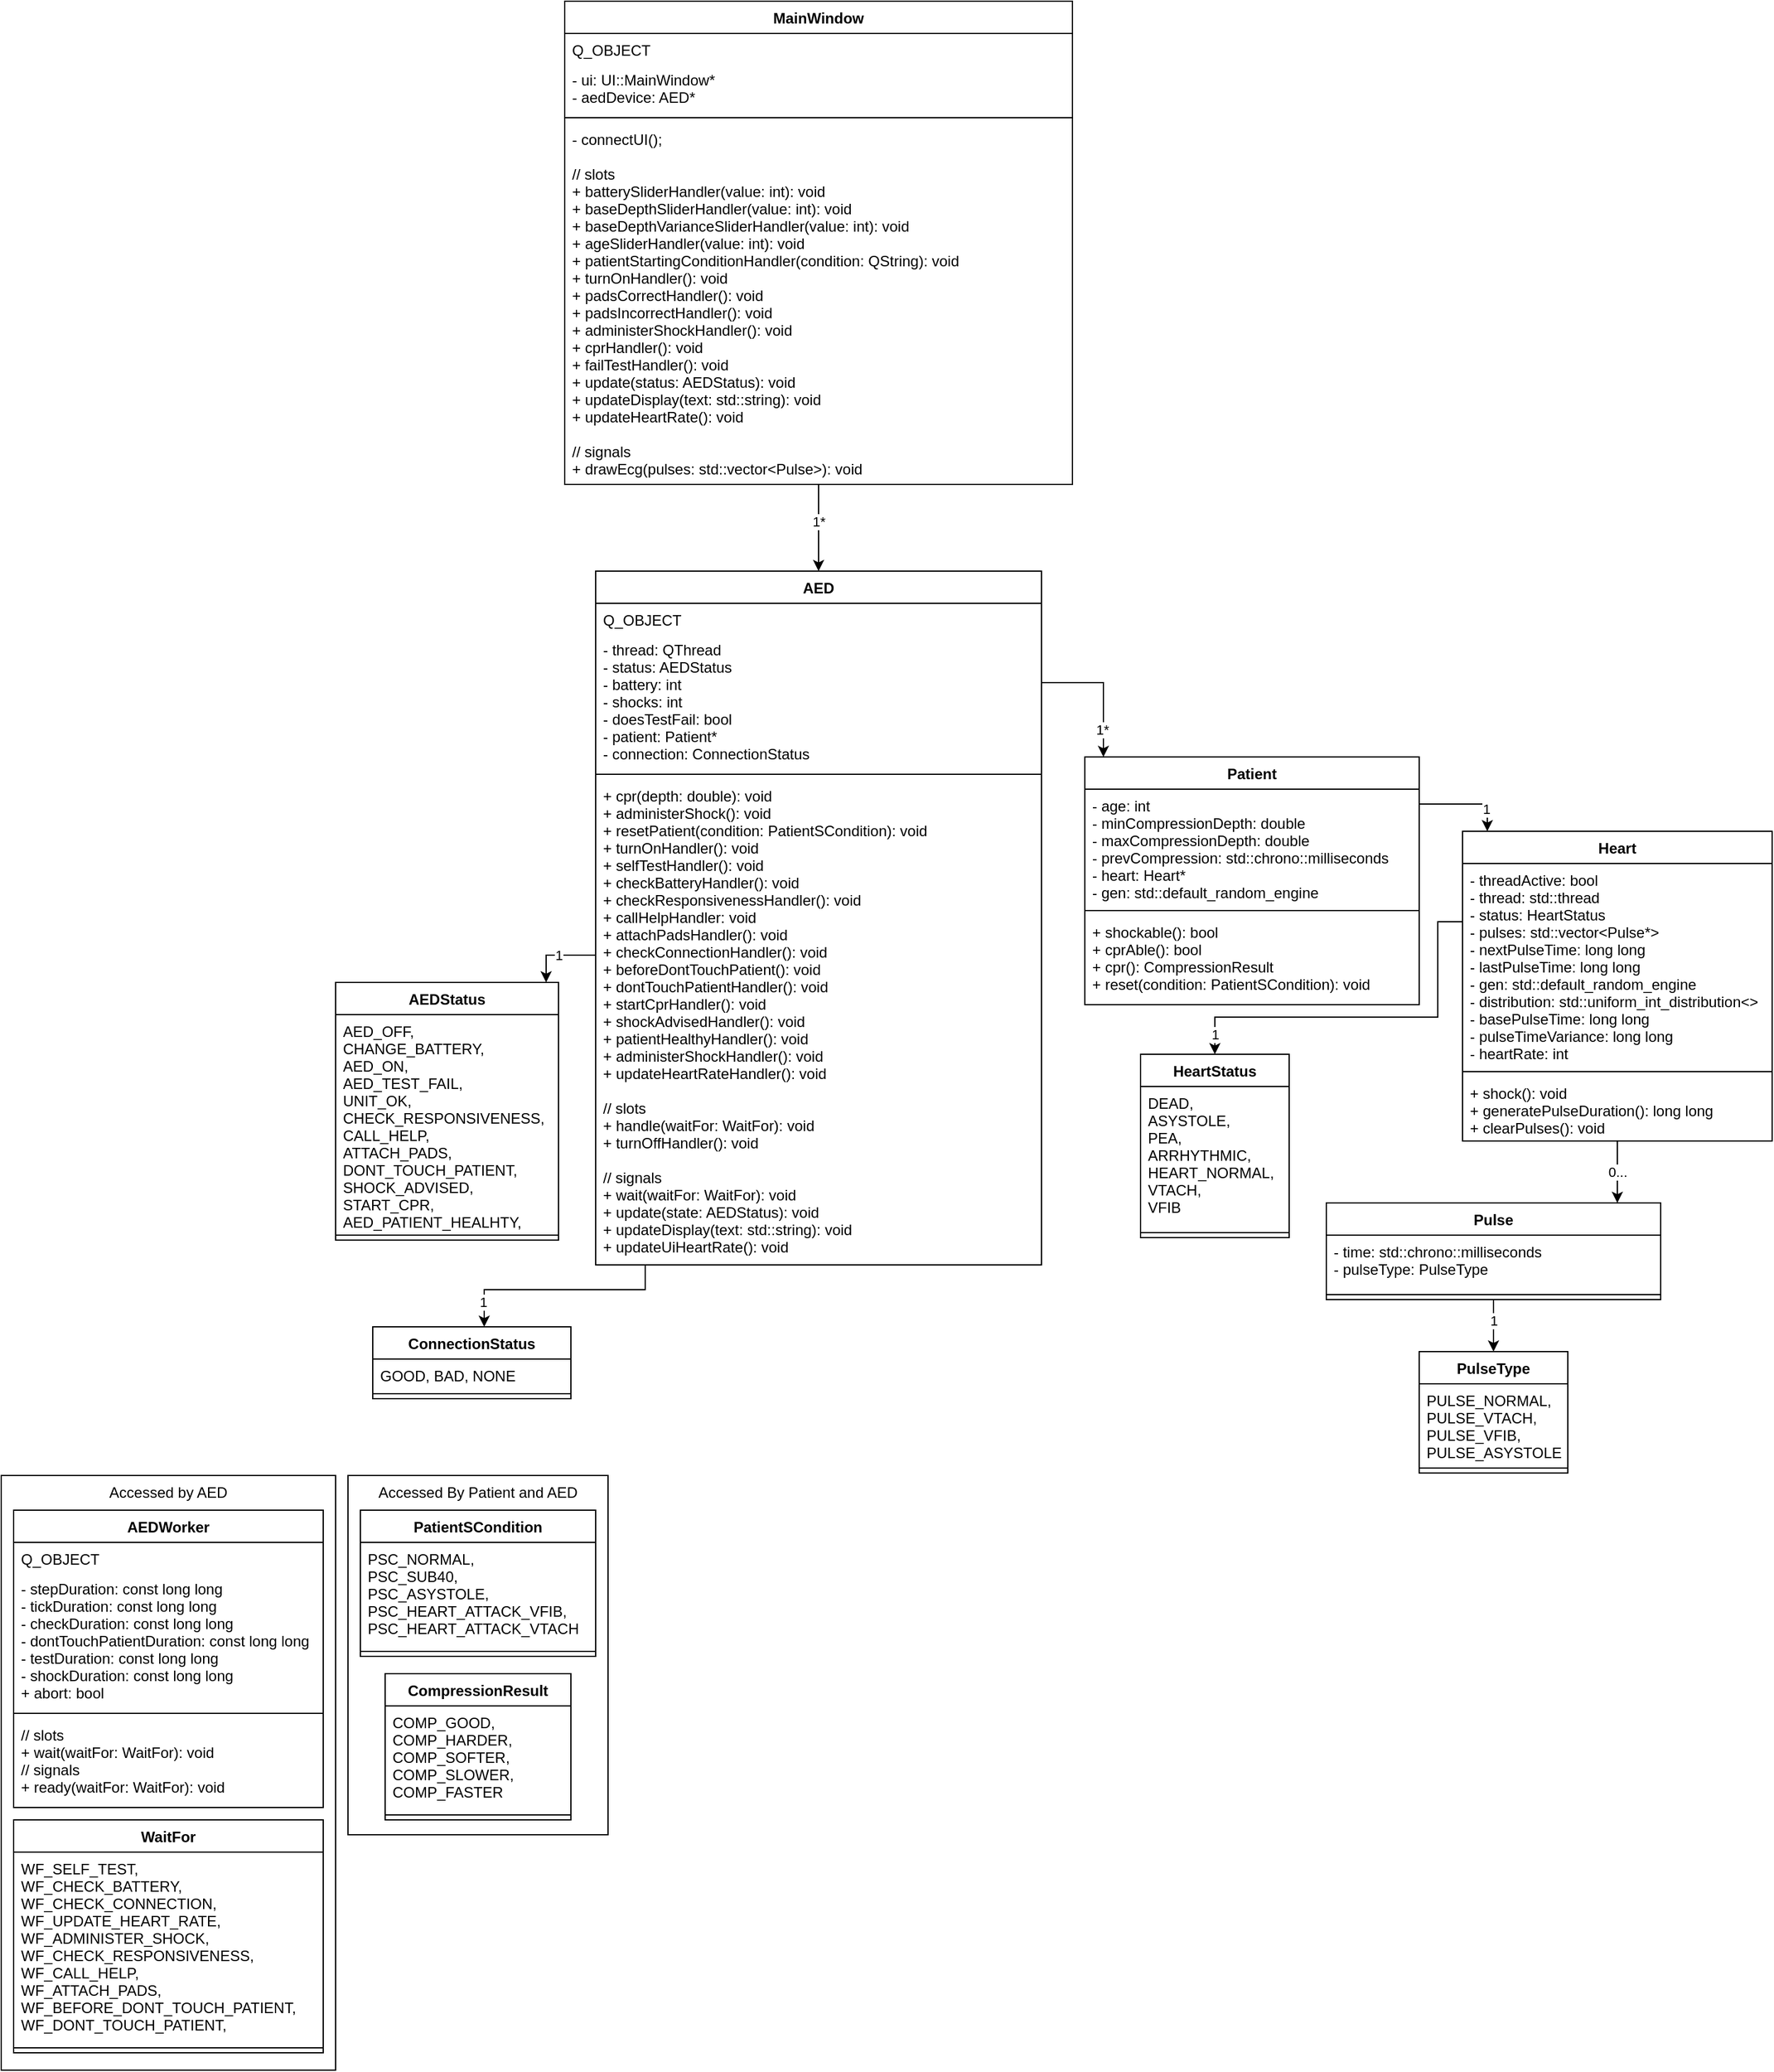 <mxfile version="22.1.2" type="device">
  <diagram name="Page-1" id="tetlP-_5vaCFwDyEh7tG">
    <mxGraphModel dx="1980" dy="1482" grid="1" gridSize="10" guides="1" tooltips="1" connect="1" arrows="1" fold="1" page="0" pageScale="1" pageWidth="850" pageHeight="1100" math="0" shadow="0">
      <root>
        <mxCell id="0" />
        <mxCell id="1" parent="0" />
        <mxCell id="R-CvlsbuASlIqk1g-vDv-30" value="Accessed By Patient and AED" style="rounded=0;whiteSpace=wrap;html=1;fillColor=none;verticalAlign=top;" vertex="1" parent="1">
          <mxGeometry x="-230" y="680" width="210" height="290" as="geometry" />
        </mxCell>
        <mxCell id="R-CvlsbuASlIqk1g-vDv-13" value="Accessed by AED" style="rounded=0;whiteSpace=wrap;html=1;fillColor=none;verticalAlign=top;" vertex="1" parent="1">
          <mxGeometry x="-510" y="680" width="270" height="480" as="geometry" />
        </mxCell>
        <mxCell id="tUdZDqMW9yjcQcm0qfBK-10" style="edgeStyle=orthogonalEdgeStyle;rounded=0;orthogonalLoop=1;jettySize=auto;html=1;" parent="1" target="iWsLtl4iKsOkgfnaJagi-5" edge="1">
          <mxGeometry relative="1" as="geometry">
            <Array as="points">
              <mxPoint x="380" y="40" />
            </Array>
            <mxPoint x="330" y="40" as="sourcePoint" />
          </mxGeometry>
        </mxCell>
        <mxCell id="tUdZDqMW9yjcQcm0qfBK-12" value="1*" style="edgeLabel;html=1;align=center;verticalAlign=middle;resizable=0;points=[];" parent="tUdZDqMW9yjcQcm0qfBK-10" vertex="1" connectable="0">
          <mxGeometry x="0.856" y="-1" relative="1" as="geometry">
            <mxPoint y="-14" as="offset" />
          </mxGeometry>
        </mxCell>
        <mxCell id="tUdZDqMW9yjcQcm0qfBK-27" style="edgeStyle=orthogonalEdgeStyle;rounded=0;orthogonalLoop=1;jettySize=auto;html=1;" parent="1" source="ScC2c7ncrTBsJSaWzP-6-5" target="ScC2c7ncrTBsJSaWzP-6-10" edge="1">
          <mxGeometry relative="1" as="geometry">
            <Array as="points">
              <mxPoint x="-70" y="260" />
            </Array>
          </mxGeometry>
        </mxCell>
        <mxCell id="tUdZDqMW9yjcQcm0qfBK-33" value="1" style="edgeLabel;html=1;align=center;verticalAlign=middle;resizable=0;points=[];" parent="tUdZDqMW9yjcQcm0qfBK-27" vertex="1" connectable="0">
          <mxGeometry x="0.674" y="3" relative="1" as="geometry">
            <mxPoint x="7" y="-12" as="offset" />
          </mxGeometry>
        </mxCell>
        <mxCell id="ud9rmG79zEgBOWDLqxx6-9" style="edgeStyle=orthogonalEdgeStyle;rounded=0;orthogonalLoop=1;jettySize=auto;html=1;" parent="1" source="ScC2c7ncrTBsJSaWzP-6-5" target="ud9rmG79zEgBOWDLqxx6-6" edge="1">
          <mxGeometry relative="1" as="geometry">
            <Array as="points">
              <mxPoint x="10" y="530" />
              <mxPoint x="-120" y="530" />
            </Array>
          </mxGeometry>
        </mxCell>
        <mxCell id="R-CvlsbuASlIqk1g-vDv-1" value="1" style="edgeLabel;html=1;align=center;verticalAlign=middle;resizable=0;points=[];" vertex="1" connectable="0" parent="ud9rmG79zEgBOWDLqxx6-9">
          <mxGeometry x="0.498" relative="1" as="geometry">
            <mxPoint x="-16" y="10" as="offset" />
          </mxGeometry>
        </mxCell>
        <mxCell id="ScC2c7ncrTBsJSaWzP-6-5" value="AED" style="swimlane;fontStyle=1;align=center;verticalAlign=top;childLayout=stackLayout;horizontal=1;startSize=26;horizontalStack=0;resizeParent=1;resizeParentMax=0;resizeLast=0;collapsible=1;marginBottom=0;" parent="1" vertex="1">
          <mxGeometry x="-30" y="-50" width="360" height="560" as="geometry" />
        </mxCell>
        <mxCell id="ud9rmG79zEgBOWDLqxx6-10" value="Q_OBJECT" style="text;strokeColor=none;fillColor=none;align=left;verticalAlign=top;spacingLeft=4;spacingRight=4;overflow=hidden;rotatable=0;points=[[0,0.5],[1,0.5]];portConstraint=eastwest;" parent="ScC2c7ncrTBsJSaWzP-6-5" vertex="1">
          <mxGeometry y="26" width="360" height="24" as="geometry" />
        </mxCell>
        <mxCell id="ScC2c7ncrTBsJSaWzP-6-6" value="- thread: QThread&#xa;- status: AEDStatus&#xa;- battery: int&#xa;- shocks: int&#xa;- doesTestFail: bool&#xa;- patient: Patient*&#xa;- connection: ConnectionStatus" style="text;strokeColor=none;fillColor=none;align=left;verticalAlign=top;spacingLeft=4;spacingRight=4;overflow=hidden;rotatable=0;points=[[0,0.5],[1,0.5]];portConstraint=eastwest;" parent="ScC2c7ncrTBsJSaWzP-6-5" vertex="1">
          <mxGeometry y="50" width="360" height="110" as="geometry" />
        </mxCell>
        <mxCell id="ScC2c7ncrTBsJSaWzP-6-7" value="" style="line;strokeWidth=1;fillColor=none;align=left;verticalAlign=middle;spacingTop=-1;spacingLeft=3;spacingRight=3;rotatable=0;labelPosition=right;points=[];portConstraint=eastwest;strokeColor=inherit;" parent="ScC2c7ncrTBsJSaWzP-6-5" vertex="1">
          <mxGeometry y="160" width="360" height="8" as="geometry" />
        </mxCell>
        <mxCell id="ScC2c7ncrTBsJSaWzP-6-8" value="+ cpr(depth: double): void&#xa;+ administerShock(): void&#xa;+ resetPatient(condition: PatientSCondition): void&#xa;+ turnOnHandler(): void&#xa;+ selfTestHandler(): void&#xa;+ checkBatteryHandler(): void&#xa;+ checkResponsivenessHandler(): void&#xa;+ callHelpHandler: void&#xa;+ attachPadsHandler(): void&#xa;+ checkConnectionHandler(): void&#xa;+ beforeDontTouchPatient(): void&#xa;+ dontTouchPatientHandler(): void&#xa;+ startCprHandler(): void&#xa;+ shockAdvisedHandler(): void&#xa;+ patientHealthyHandler(): void&#xa;+ administerShockHandler(): void&#xa;+ updateHeartRateHandler(): void&#xa;&#xa;// slots&#xa;+ handle(waitFor: WaitFor): void&#xa;+ turnOffHandler(): void&#xa;&#xa;// signals&#xa;+ wait(waitFor: WaitFor): void&#xa;+ update(state: AEDStatus): void&#xa;+ updateDisplay(text: std::string): void&#xa;+ updateUiHeartRate(): void" style="text;strokeColor=none;fillColor=none;align=left;verticalAlign=top;spacingLeft=4;spacingRight=4;overflow=hidden;rotatable=0;points=[[0,0.5],[1,0.5]];portConstraint=eastwest;" parent="ScC2c7ncrTBsJSaWzP-6-5" vertex="1">
          <mxGeometry y="168" width="360" height="392" as="geometry" />
        </mxCell>
        <mxCell id="ScC2c7ncrTBsJSaWzP-6-10" value="AEDStatus" style="swimlane;fontStyle=1;align=center;verticalAlign=top;childLayout=stackLayout;horizontal=1;startSize=26;horizontalStack=0;resizeParent=1;resizeParentMax=0;resizeLast=0;collapsible=1;marginBottom=0;" parent="1" vertex="1">
          <mxGeometry x="-240" y="282" width="180" height="208" as="geometry" />
        </mxCell>
        <mxCell id="ScC2c7ncrTBsJSaWzP-6-11" value="AED_OFF,&#xa;CHANGE_BATTERY,&#xa;AED_ON,&#xa;AED_TEST_FAIL,&#xa;UNIT_OK,&#xa;CHECK_RESPONSIVENESS,&#xa;CALL_HELP,&#xa;ATTACH_PADS,&#xa;DONT_TOUCH_PATIENT,&#xa;SHOCK_ADVISED,&#xa;START_CPR,&#xa;AED_PATIENT_HEALHTY,&#xa;&#xa;" style="text;align=left;verticalAlign=top;spacingLeft=4;spacingRight=4;overflow=hidden;rotatable=0;points=[[0,0.5],[1,0.5]];portConstraint=eastwest;" parent="ScC2c7ncrTBsJSaWzP-6-10" vertex="1">
          <mxGeometry y="26" width="180" height="174" as="geometry" />
        </mxCell>
        <mxCell id="ScC2c7ncrTBsJSaWzP-6-12" value="" style="line;strokeWidth=1;fillColor=none;align=left;verticalAlign=middle;spacingTop=-1;spacingLeft=3;spacingRight=3;rotatable=0;labelPosition=right;points=[];portConstraint=eastwest;strokeColor=inherit;" parent="ScC2c7ncrTBsJSaWzP-6-10" vertex="1">
          <mxGeometry y="200" width="180" height="8" as="geometry" />
        </mxCell>
        <mxCell id="iWsLtl4iKsOkgfnaJagi-5" value="Patient" style="swimlane;fontStyle=1;align=center;verticalAlign=top;childLayout=stackLayout;horizontal=1;startSize=26;horizontalStack=0;resizeParent=1;resizeParentMax=0;resizeLast=0;collapsible=1;marginBottom=0;" parent="1" vertex="1">
          <mxGeometry x="365" y="100" width="270" height="200" as="geometry" />
        </mxCell>
        <mxCell id="iWsLtl4iKsOkgfnaJagi-6" value="- age: int&#xa;- minCompressionDepth: double&#xa;- maxCompressionDepth: double&#xa;- prevCompression: std::chrono::milliseconds&#xa;- heart: Heart*&#xa;- gen: std::default_random_engine" style="text;strokeColor=none;fillColor=none;align=left;verticalAlign=top;spacingLeft=4;spacingRight=4;overflow=hidden;rotatable=0;points=[[0,0.5],[1,0.5]];portConstraint=eastwest;" parent="iWsLtl4iKsOkgfnaJagi-5" vertex="1">
          <mxGeometry y="26" width="270" height="94" as="geometry" />
        </mxCell>
        <mxCell id="iWsLtl4iKsOkgfnaJagi-7" value="" style="line;strokeWidth=1;fillColor=none;align=left;verticalAlign=middle;spacingTop=-1;spacingLeft=3;spacingRight=3;rotatable=0;labelPosition=right;points=[];portConstraint=eastwest;strokeColor=inherit;" parent="iWsLtl4iKsOkgfnaJagi-5" vertex="1">
          <mxGeometry y="120" width="270" height="8" as="geometry" />
        </mxCell>
        <mxCell id="iWsLtl4iKsOkgfnaJagi-8" value="+ shockable(): bool&#xa;+ cprAble(): bool&#xa;+ cpr(): CompressionResult&#xa;+ reset(condition: PatientSCondition): void" style="text;strokeColor=none;fillColor=none;align=left;verticalAlign=top;spacingLeft=4;spacingRight=4;overflow=hidden;rotatable=0;points=[[0,0.5],[1,0.5]];portConstraint=eastwest;" parent="iWsLtl4iKsOkgfnaJagi-5" vertex="1">
          <mxGeometry y="128" width="270" height="72" as="geometry" />
        </mxCell>
        <mxCell id="tUdZDqMW9yjcQcm0qfBK-9" style="edgeStyle=orthogonalEdgeStyle;rounded=0;orthogonalLoop=1;jettySize=auto;html=1;" parent="1" source="ud9rmG79zEgBOWDLqxx6-12" target="ScC2c7ncrTBsJSaWzP-6-5" edge="1">
          <mxGeometry relative="1" as="geometry">
            <Array as="points">
              <mxPoint x="150" y="-210" />
              <mxPoint x="150" y="-210" />
            </Array>
          </mxGeometry>
        </mxCell>
        <mxCell id="tUdZDqMW9yjcQcm0qfBK-32" value="1*" style="edgeLabel;html=1;align=center;verticalAlign=middle;resizable=0;points=[];" parent="tUdZDqMW9yjcQcm0qfBK-9" vertex="1" connectable="0">
          <mxGeometry x="-0.553" y="1" relative="1" as="geometry">
            <mxPoint x="-1" y="14" as="offset" />
          </mxGeometry>
        </mxCell>
        <mxCell id="R-CvlsbuASlIqk1g-vDv-21" style="edgeStyle=orthogonalEdgeStyle;rounded=0;orthogonalLoop=1;jettySize=auto;html=1;" edge="1" parent="1" source="8n3uGZt4mPmKabwt7QO_-19" target="R-CvlsbuASlIqk1g-vDv-18">
          <mxGeometry relative="1" as="geometry" />
        </mxCell>
        <mxCell id="R-CvlsbuASlIqk1g-vDv-23" value="1" style="edgeLabel;html=1;align=center;verticalAlign=middle;resizable=0;points=[];" vertex="1" connectable="0" parent="R-CvlsbuASlIqk1g-vDv-21">
          <mxGeometry x="-0.217" relative="1" as="geometry">
            <mxPoint as="offset" />
          </mxGeometry>
        </mxCell>
        <mxCell id="8n3uGZt4mPmKabwt7QO_-19" value="Pulse" style="swimlane;fontStyle=1;align=center;verticalAlign=top;childLayout=stackLayout;horizontal=1;startSize=26;horizontalStack=0;resizeParent=1;resizeParentMax=0;resizeLast=0;collapsible=1;marginBottom=0;" parent="1" vertex="1">
          <mxGeometry x="560" y="460" width="270" height="78" as="geometry" />
        </mxCell>
        <mxCell id="8n3uGZt4mPmKabwt7QO_-20" value="- time: std::chrono::milliseconds&#xa;- pulseType: PulseType" style="text;strokeColor=none;fillColor=none;align=left;verticalAlign=top;spacingLeft=4;spacingRight=4;overflow=hidden;rotatable=0;points=[[0,0.5],[1,0.5]];portConstraint=eastwest;" parent="8n3uGZt4mPmKabwt7QO_-19" vertex="1">
          <mxGeometry y="26" width="270" height="44" as="geometry" />
        </mxCell>
        <mxCell id="8n3uGZt4mPmKabwt7QO_-21" value="" style="line;strokeWidth=1;fillColor=none;align=left;verticalAlign=middle;spacingTop=-1;spacingLeft=3;spacingRight=3;rotatable=0;labelPosition=right;points=[];portConstraint=eastwest;strokeColor=inherit;" parent="8n3uGZt4mPmKabwt7QO_-19" vertex="1">
          <mxGeometry y="70" width="270" height="8" as="geometry" />
        </mxCell>
        <mxCell id="tUdZDqMW9yjcQcm0qfBK-29" value="0..." style="edgeStyle=orthogonalEdgeStyle;rounded=0;orthogonalLoop=1;jettySize=auto;html=1;" parent="1" source="8n3uGZt4mPmKabwt7QO_-25" target="8n3uGZt4mPmKabwt7QO_-19" edge="1">
          <mxGeometry relative="1" as="geometry">
            <Array as="points">
              <mxPoint x="760" y="360" />
              <mxPoint x="760" y="360" />
            </Array>
          </mxGeometry>
        </mxCell>
        <mxCell id="8n3uGZt4mPmKabwt7QO_-25" value="Heart" style="swimlane;fontStyle=1;align=center;verticalAlign=top;childLayout=stackLayout;horizontal=1;startSize=26;horizontalStack=0;resizeParent=1;resizeParentMax=0;resizeLast=0;collapsible=1;marginBottom=0;" parent="1" vertex="1">
          <mxGeometry x="670" y="160" width="250" height="250" as="geometry" />
        </mxCell>
        <mxCell id="8n3uGZt4mPmKabwt7QO_-26" value="- threadActive: bool&#xa;- thread: std::thread&#xa;- status: HeartStatus&#xa;- pulses: std::vector&lt;Pulse*&gt;&#xa;- nextPulseTime: long long&#xa;- lastPulseTime: long long&#xa;- gen: std::default_random_engine&#xa;- distribution: std::uniform_int_distribution&lt;&gt;&#xa;- basePulseTime: long long&#xa;- pulseTimeVariance: long long&#xa;- heartRate: int" style="text;strokeColor=none;fillColor=none;align=left;verticalAlign=top;spacingLeft=4;spacingRight=4;overflow=hidden;rotatable=0;points=[[0,0.5],[1,0.5]];portConstraint=eastwest;" parent="8n3uGZt4mPmKabwt7QO_-25" vertex="1">
          <mxGeometry y="26" width="250" height="164" as="geometry" />
        </mxCell>
        <mxCell id="8n3uGZt4mPmKabwt7QO_-27" value="" style="line;strokeWidth=1;fillColor=none;align=left;verticalAlign=middle;spacingTop=-1;spacingLeft=3;spacingRight=3;rotatable=0;labelPosition=right;points=[];portConstraint=eastwest;strokeColor=inherit;" parent="8n3uGZt4mPmKabwt7QO_-25" vertex="1">
          <mxGeometry y="190" width="250" height="8" as="geometry" />
        </mxCell>
        <mxCell id="8n3uGZt4mPmKabwt7QO_-28" value="+ shock(): void&#xa;+ generatePulseDuration(): long long&#xa;+ clearPulses(): void" style="text;strokeColor=none;fillColor=none;align=left;verticalAlign=top;spacingLeft=4;spacingRight=4;overflow=hidden;rotatable=0;points=[[0,0.5],[1,0.5]];portConstraint=eastwest;" parent="8n3uGZt4mPmKabwt7QO_-25" vertex="1">
          <mxGeometry y="198" width="250" height="52" as="geometry" />
        </mxCell>
        <mxCell id="8n3uGZt4mPmKabwt7QO_-33" value="HeartStatus" style="swimlane;fontStyle=1;align=center;verticalAlign=top;childLayout=stackLayout;horizontal=1;startSize=26;horizontalStack=0;resizeParent=1;resizeParentMax=0;resizeLast=0;collapsible=1;marginBottom=0;" parent="1" vertex="1">
          <mxGeometry x="410" y="340" width="120" height="148" as="geometry" />
        </mxCell>
        <mxCell id="8n3uGZt4mPmKabwt7QO_-34" value="DEAD,&#xa;ASYSTOLE,&#xa;PEA,&#xa;ARRHYTHMIC,&#xa;HEART_NORMAL,&#xa;VTACH,&#xa;VFIB" style="text;strokeColor=none;fillColor=none;align=left;verticalAlign=top;spacingLeft=4;spacingRight=4;overflow=hidden;rotatable=0;points=[[0,0.5],[1,0.5]];portConstraint=eastwest;" parent="8n3uGZt4mPmKabwt7QO_-33" vertex="1">
          <mxGeometry y="26" width="120" height="114" as="geometry" />
        </mxCell>
        <mxCell id="8n3uGZt4mPmKabwt7QO_-35" value="" style="line;strokeWidth=1;fillColor=none;align=left;verticalAlign=middle;spacingTop=-1;spacingLeft=3;spacingRight=3;rotatable=0;labelPosition=right;points=[];portConstraint=eastwest;strokeColor=inherit;" parent="8n3uGZt4mPmKabwt7QO_-33" vertex="1">
          <mxGeometry y="140" width="120" height="8" as="geometry" />
        </mxCell>
        <mxCell id="tUdZDqMW9yjcQcm0qfBK-4" style="edgeStyle=orthogonalEdgeStyle;rounded=0;orthogonalLoop=1;jettySize=auto;html=1;entryX=0.5;entryY=0;entryDx=0;entryDy=0;" parent="1" source="8n3uGZt4mPmKabwt7QO_-26" target="8n3uGZt4mPmKabwt7QO_-33" edge="1">
          <mxGeometry relative="1" as="geometry">
            <Array as="points">
              <mxPoint x="650" y="233" />
              <mxPoint x="650" y="310" />
              <mxPoint x="470" y="310" />
            </Array>
          </mxGeometry>
        </mxCell>
        <mxCell id="tUdZDqMW9yjcQcm0qfBK-16" value="1" style="edgeLabel;html=1;align=center;verticalAlign=middle;resizable=0;points=[];" parent="tUdZDqMW9yjcQcm0qfBK-4" vertex="1" connectable="0">
          <mxGeometry x="0.622" y="2" relative="1" as="geometry">
            <mxPoint x="-28" y="12" as="offset" />
          </mxGeometry>
        </mxCell>
        <mxCell id="tUdZDqMW9yjcQcm0qfBK-14" style="edgeStyle=orthogonalEdgeStyle;rounded=0;orthogonalLoop=1;jettySize=auto;html=1;" parent="1" source="iWsLtl4iKsOkgfnaJagi-6" target="8n3uGZt4mPmKabwt7QO_-25" edge="1">
          <mxGeometry relative="1" as="geometry">
            <Array as="points">
              <mxPoint x="690" y="138" />
            </Array>
          </mxGeometry>
        </mxCell>
        <mxCell id="tUdZDqMW9yjcQcm0qfBK-15" value="1" style="edgeLabel;html=1;align=center;verticalAlign=middle;resizable=0;points=[];" parent="tUdZDqMW9yjcQcm0qfBK-14" vertex="1" connectable="0">
          <mxGeometry x="0.515" y="-1" relative="1" as="geometry">
            <mxPoint as="offset" />
          </mxGeometry>
        </mxCell>
        <mxCell id="xqC8oByBqdCN9CtkP7oa-1" value="MainWindow" style="swimlane;fontStyle=1;align=center;verticalAlign=top;childLayout=stackLayout;horizontal=1;startSize=26;horizontalStack=0;resizeParent=1;resizeParentMax=0;resizeLast=0;collapsible=1;marginBottom=0;" parent="1" vertex="1">
          <mxGeometry x="-55" y="-510" width="410" height="390" as="geometry" />
        </mxCell>
        <mxCell id="xqC8oByBqdCN9CtkP7oa-2" value="Q_OBJECT" style="text;strokeColor=none;fillColor=none;align=left;verticalAlign=top;spacingLeft=4;spacingRight=4;overflow=hidden;rotatable=0;points=[[0,0.5],[1,0.5]];portConstraint=eastwest;" parent="xqC8oByBqdCN9CtkP7oa-1" vertex="1">
          <mxGeometry y="26" width="410" height="24" as="geometry" />
        </mxCell>
        <mxCell id="xqC8oByBqdCN9CtkP7oa-3" value="- ui: UI::MainWindow*&#xa;- aedDevice: AED*" style="text;strokeColor=none;fillColor=none;align=left;verticalAlign=top;spacingLeft=4;spacingRight=4;overflow=hidden;rotatable=0;points=[[0,0.5],[1,0.5]];portConstraint=eastwest;" parent="xqC8oByBqdCN9CtkP7oa-1" vertex="1">
          <mxGeometry y="50" width="410" height="40" as="geometry" />
        </mxCell>
        <mxCell id="xqC8oByBqdCN9CtkP7oa-4" value="" style="line;strokeWidth=1;fillColor=none;align=left;verticalAlign=middle;spacingTop=-1;spacingLeft=3;spacingRight=3;rotatable=0;labelPosition=right;points=[];portConstraint=eastwest;strokeColor=inherit;" parent="xqC8oByBqdCN9CtkP7oa-1" vertex="1">
          <mxGeometry y="90" width="410" height="8" as="geometry" />
        </mxCell>
        <mxCell id="ud9rmG79zEgBOWDLqxx6-12" value="- connectUI();&#xa;&#xa;// slots&#xa;+ batterySliderHandler(value: int): void&#xa;+ baseDepthSliderHandler(value: int): void&#xa;+ baseDepthVarianceSliderHandler(value: int): void&#xa;+ ageSliderHandler(value: int): void&#xa;+ patientStartingConditionHandler(condition: QString): void&#xa;+ turnOnHandler(): void&#xa;+ padsCorrectHandler(): void&#xa;+ padsIncorrectHandler(): void&#xa;+ administerShockHandler(): void&#xa;+ cprHandler(): void&#xa;+ failTestHandler(): void&#xa;+ update(status: AEDStatus): void&#xa;+ updateDisplay(text: std::string): void&#xa;+ updateHeartRate(): void&#xa;&#xa;// signals&#xa;+ drawEcg(pulses: std::vector&lt;Pulse&gt;): void" style="text;strokeColor=none;fillColor=none;align=left;verticalAlign=top;spacingLeft=4;spacingRight=4;overflow=hidden;rotatable=0;points=[[0,0.5],[1,0.5]];portConstraint=eastwest;" parent="xqC8oByBqdCN9CtkP7oa-1" vertex="1">
          <mxGeometry y="98" width="410" height="292" as="geometry" />
        </mxCell>
        <mxCell id="ud9rmG79zEgBOWDLqxx6-6" value="ConnectionStatus" style="swimlane;fontStyle=1;align=center;verticalAlign=top;childLayout=stackLayout;horizontal=1;startSize=26;horizontalStack=0;resizeParent=1;resizeParentMax=0;resizeLast=0;collapsible=1;marginBottom=0;" parent="1" vertex="1">
          <mxGeometry x="-210" y="560" width="160" height="58" as="geometry" />
        </mxCell>
        <mxCell id="ud9rmG79zEgBOWDLqxx6-7" value="GOOD, BAD, NONE" style="text;align=left;verticalAlign=top;spacingLeft=4;spacingRight=4;overflow=hidden;rotatable=0;points=[[0,0.5],[1,0.5]];portConstraint=eastwest;" parent="ud9rmG79zEgBOWDLqxx6-6" vertex="1">
          <mxGeometry y="26" width="160" height="24" as="geometry" />
        </mxCell>
        <mxCell id="ud9rmG79zEgBOWDLqxx6-8" value="" style="line;strokeWidth=1;fillColor=none;align=left;verticalAlign=middle;spacingTop=-1;spacingLeft=3;spacingRight=3;rotatable=0;labelPosition=right;points=[];portConstraint=eastwest;strokeColor=inherit;" parent="ud9rmG79zEgBOWDLqxx6-6" vertex="1">
          <mxGeometry y="50" width="160" height="8" as="geometry" />
        </mxCell>
        <mxCell id="R-CvlsbuASlIqk1g-vDv-2" value="WaitFor" style="swimlane;fontStyle=1;align=center;verticalAlign=top;childLayout=stackLayout;horizontal=1;startSize=26;horizontalStack=0;resizeParent=1;resizeParentMax=0;resizeLast=0;collapsible=1;marginBottom=0;" vertex="1" parent="1">
          <mxGeometry x="-500" y="958" width="250" height="188" as="geometry" />
        </mxCell>
        <mxCell id="R-CvlsbuASlIqk1g-vDv-3" value="WF_SELF_TEST,&#xa;WF_CHECK_BATTERY,&#xa;WF_CHECK_CONNECTION,&#xa;WF_UPDATE_HEART_RATE,&#xa;WF_ADMINISTER_SHOCK,&#xa;WF_CHECK_RESPONSIVENESS,&#xa;WF_CALL_HELP,&#xa;WF_ATTACH_PADS,&#xa;WF_BEFORE_DONT_TOUCH_PATIENT,&#xa;WF_DONT_TOUCH_PATIENT," style="text;align=left;verticalAlign=top;spacingLeft=4;spacingRight=4;overflow=hidden;rotatable=0;points=[[0,0.5],[1,0.5]];portConstraint=eastwest;" vertex="1" parent="R-CvlsbuASlIqk1g-vDv-2">
          <mxGeometry y="26" width="250" height="154" as="geometry" />
        </mxCell>
        <mxCell id="R-CvlsbuASlIqk1g-vDv-4" value="" style="line;strokeWidth=1;fillColor=none;align=left;verticalAlign=middle;spacingTop=-1;spacingLeft=3;spacingRight=3;rotatable=0;labelPosition=right;points=[];portConstraint=eastwest;strokeColor=inherit;" vertex="1" parent="R-CvlsbuASlIqk1g-vDv-2">
          <mxGeometry y="180" width="250" height="8" as="geometry" />
        </mxCell>
        <mxCell id="R-CvlsbuASlIqk1g-vDv-5" value="AEDWorker" style="swimlane;fontStyle=1;align=center;verticalAlign=top;childLayout=stackLayout;horizontal=1;startSize=26;horizontalStack=0;resizeParent=1;resizeParentMax=0;resizeLast=0;collapsible=1;marginBottom=0;" vertex="1" parent="1">
          <mxGeometry x="-500" y="708" width="250" height="240" as="geometry" />
        </mxCell>
        <mxCell id="R-CvlsbuASlIqk1g-vDv-6" value="Q_OBJECT" style="text;strokeColor=none;fillColor=none;align=left;verticalAlign=top;spacingLeft=4;spacingRight=4;overflow=hidden;rotatable=0;points=[[0,0.5],[1,0.5]];portConstraint=eastwest;" vertex="1" parent="R-CvlsbuASlIqk1g-vDv-5">
          <mxGeometry y="26" width="250" height="24" as="geometry" />
        </mxCell>
        <mxCell id="R-CvlsbuASlIqk1g-vDv-7" value="- stepDuration: const long long&#xa;- tickDuration: const long long&#xa;- checkDuration: const long long&#xa;- dontTouchPatientDuration: const long long&#xa;- testDuration: const long long&#xa;- shockDuration: const long long&#xa;+ abort: bool" style="text;strokeColor=none;fillColor=none;align=left;verticalAlign=top;spacingLeft=4;spacingRight=4;overflow=hidden;rotatable=0;points=[[0,0.5],[1,0.5]];portConstraint=eastwest;" vertex="1" parent="R-CvlsbuASlIqk1g-vDv-5">
          <mxGeometry y="50" width="250" height="110" as="geometry" />
        </mxCell>
        <mxCell id="R-CvlsbuASlIqk1g-vDv-8" value="" style="line;strokeWidth=1;fillColor=none;align=left;verticalAlign=middle;spacingTop=-1;spacingLeft=3;spacingRight=3;rotatable=0;labelPosition=right;points=[];portConstraint=eastwest;strokeColor=inherit;" vertex="1" parent="R-CvlsbuASlIqk1g-vDv-5">
          <mxGeometry y="160" width="250" height="8" as="geometry" />
        </mxCell>
        <mxCell id="R-CvlsbuASlIqk1g-vDv-9" value="// slots&#xa;+ wait(waitFor: WaitFor): void&#xa;// signals&#xa;+ ready(waitFor: WaitFor): void" style="text;strokeColor=none;fillColor=none;align=left;verticalAlign=top;spacingLeft=4;spacingRight=4;overflow=hidden;rotatable=0;points=[[0,0.5],[1,0.5]];portConstraint=eastwest;" vertex="1" parent="R-CvlsbuASlIqk1g-vDv-5">
          <mxGeometry y="168" width="250" height="72" as="geometry" />
        </mxCell>
        <mxCell id="R-CvlsbuASlIqk1g-vDv-18" value="PulseType" style="swimlane;fontStyle=1;align=center;verticalAlign=top;childLayout=stackLayout;horizontal=1;startSize=26;horizontalStack=0;resizeParent=1;resizeParentMax=0;resizeLast=0;collapsible=1;marginBottom=0;" vertex="1" parent="1">
          <mxGeometry x="635" y="580" width="120" height="98" as="geometry" />
        </mxCell>
        <mxCell id="R-CvlsbuASlIqk1g-vDv-19" value="PULSE_NORMAL,&#xa;PULSE_VTACH,&#xa;PULSE_VFIB,&#xa;PULSE_ASYSTOLE" style="text;strokeColor=none;fillColor=none;align=left;verticalAlign=top;spacingLeft=4;spacingRight=4;overflow=hidden;rotatable=0;points=[[0,0.5],[1,0.5]];portConstraint=eastwest;" vertex="1" parent="R-CvlsbuASlIqk1g-vDv-18">
          <mxGeometry y="26" width="120" height="64" as="geometry" />
        </mxCell>
        <mxCell id="R-CvlsbuASlIqk1g-vDv-20" value="" style="line;strokeWidth=1;fillColor=none;align=left;verticalAlign=middle;spacingTop=-1;spacingLeft=3;spacingRight=3;rotatable=0;labelPosition=right;points=[];portConstraint=eastwest;strokeColor=inherit;" vertex="1" parent="R-CvlsbuASlIqk1g-vDv-18">
          <mxGeometry y="90" width="120" height="8" as="geometry" />
        </mxCell>
        <mxCell id="R-CvlsbuASlIqk1g-vDv-24" value="PatientSCondition" style="swimlane;fontStyle=1;align=center;verticalAlign=top;childLayout=stackLayout;horizontal=1;startSize=26;horizontalStack=0;resizeParent=1;resizeParentMax=0;resizeLast=0;collapsible=1;marginBottom=0;" vertex="1" parent="1">
          <mxGeometry x="-220" y="708" width="190" height="118" as="geometry" />
        </mxCell>
        <mxCell id="R-CvlsbuASlIqk1g-vDv-25" value="PSC_NORMAL,&#xa;PSC_SUB40,&#xa;PSC_ASYSTOLE,&#xa;PSC_HEART_ATTACK_VFIB,&#xa;PSC_HEART_ATTACK_VTACH" style="text;strokeColor=none;fillColor=none;align=left;verticalAlign=top;spacingLeft=4;spacingRight=4;overflow=hidden;rotatable=0;points=[[0,0.5],[1,0.5]];portConstraint=eastwest;" vertex="1" parent="R-CvlsbuASlIqk1g-vDv-24">
          <mxGeometry y="26" width="190" height="84" as="geometry" />
        </mxCell>
        <mxCell id="R-CvlsbuASlIqk1g-vDv-26" value="" style="line;strokeWidth=1;fillColor=none;align=left;verticalAlign=middle;spacingTop=-1;spacingLeft=3;spacingRight=3;rotatable=0;labelPosition=right;points=[];portConstraint=eastwest;strokeColor=inherit;" vertex="1" parent="R-CvlsbuASlIqk1g-vDv-24">
          <mxGeometry y="110" width="190" height="8" as="geometry" />
        </mxCell>
        <mxCell id="R-CvlsbuASlIqk1g-vDv-27" value="CompressionResult" style="swimlane;fontStyle=1;align=center;verticalAlign=top;childLayout=stackLayout;horizontal=1;startSize=26;horizontalStack=0;resizeParent=1;resizeParentMax=0;resizeLast=0;collapsible=1;marginBottom=0;" vertex="1" parent="1">
          <mxGeometry x="-200" y="840" width="150" height="118" as="geometry" />
        </mxCell>
        <mxCell id="R-CvlsbuASlIqk1g-vDv-28" value="COMP_GOOD,&#xa;COMP_HARDER,&#xa;COMP_SOFTER,&#xa;COMP_SLOWER,&#xa;COMP_FASTER" style="text;strokeColor=none;fillColor=none;align=left;verticalAlign=top;spacingLeft=4;spacingRight=4;overflow=hidden;rotatable=0;points=[[0,0.5],[1,0.5]];portConstraint=eastwest;" vertex="1" parent="R-CvlsbuASlIqk1g-vDv-27">
          <mxGeometry y="26" width="150" height="84" as="geometry" />
        </mxCell>
        <mxCell id="R-CvlsbuASlIqk1g-vDv-29" value="" style="line;strokeWidth=1;fillColor=none;align=left;verticalAlign=middle;spacingTop=-1;spacingLeft=3;spacingRight=3;rotatable=0;labelPosition=right;points=[];portConstraint=eastwest;strokeColor=inherit;" vertex="1" parent="R-CvlsbuASlIqk1g-vDv-27">
          <mxGeometry y="110" width="150" height="8" as="geometry" />
        </mxCell>
      </root>
    </mxGraphModel>
  </diagram>
</mxfile>
